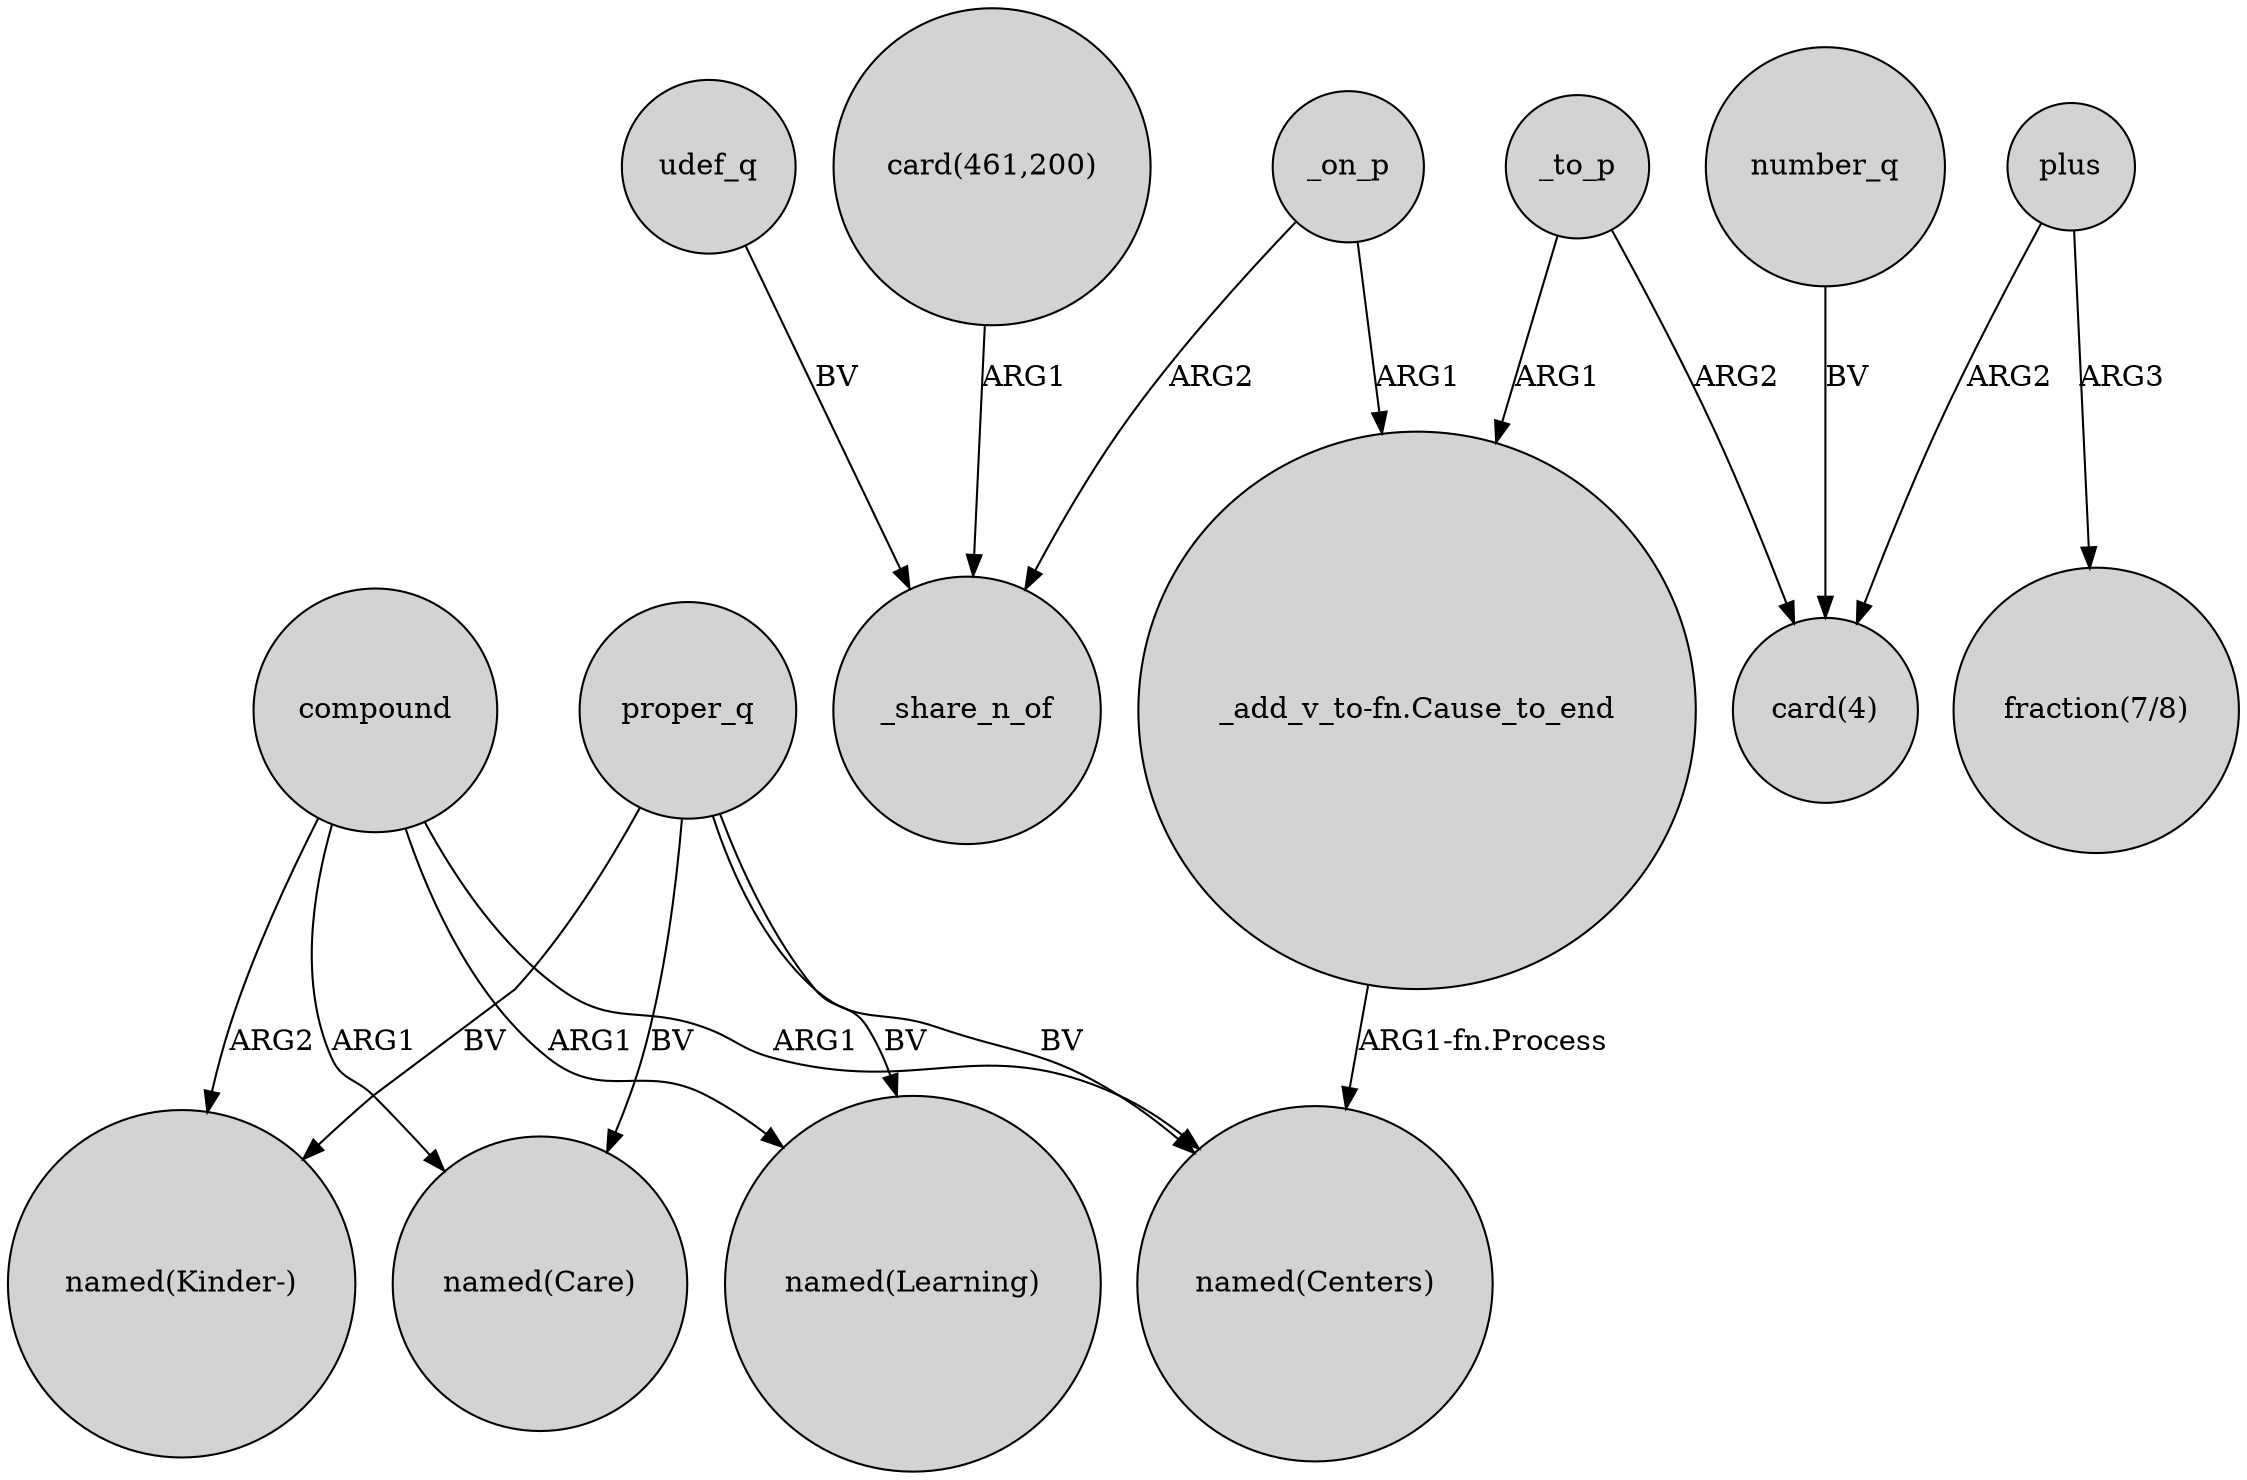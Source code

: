 digraph {
	node [shape=circle style=filled]
	compound -> "named(Kinder-)" [label=ARG2]
	proper_q -> "named(Kinder-)" [label=BV]
	_on_p -> _share_n_of [label=ARG2]
	plus -> "fraction(7/8)" [label=ARG3]
	_to_p -> "_add_v_to-fn.Cause_to_end" [label=ARG1]
	"card(461,200)" -> _share_n_of [label=ARG1]
	compound -> "named(Care)" [label=ARG1]
	proper_q -> "named(Centers)" [label=BV]
	plus -> "card(4)" [label=ARG2]
	udef_q -> _share_n_of [label=BV]
	_on_p -> "_add_v_to-fn.Cause_to_end" [label=ARG1]
	proper_q -> "named(Care)" [label=BV]
	compound -> "named(Learning)" [label=ARG1]
	compound -> "named(Centers)" [label=ARG1]
	proper_q -> "named(Learning)" [label=BV]
	"_add_v_to-fn.Cause_to_end" -> "named(Centers)" [label="ARG1-fn.Process"]
	_to_p -> "card(4)" [label=ARG2]
	number_q -> "card(4)" [label=BV]
}
